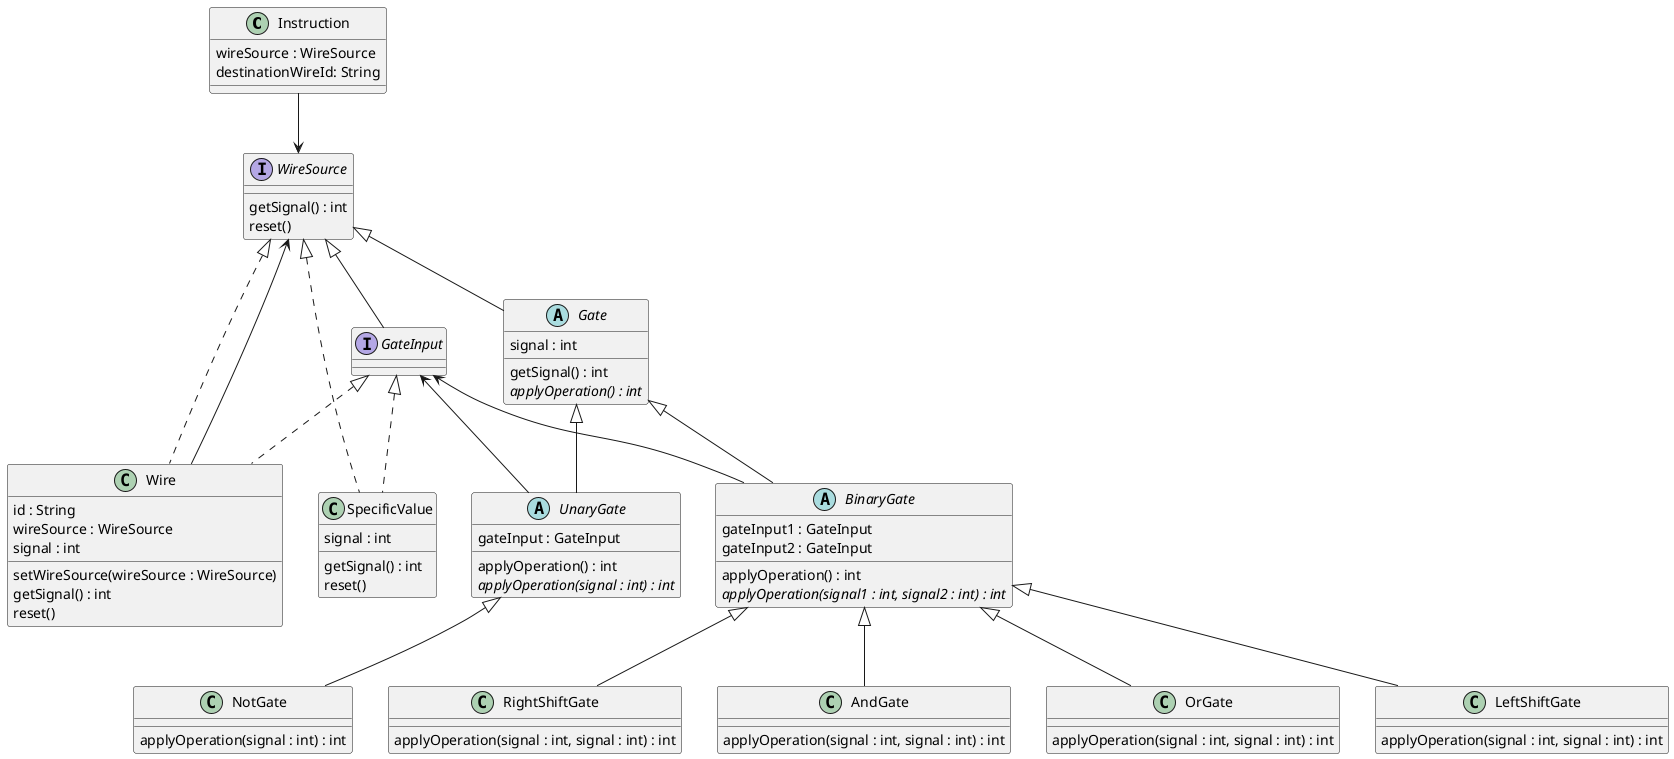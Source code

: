 @startuml

class Instruction{
  {field} wireSource : WireSource
  {field} destinationWireId: String
}

Instruction --> WireSource

interface WireSource {
  {method} getSignal() : int
  {method} reset()
}

interface GateInput extends WireSource { }

class Wire implements WireSource, GateInput {
  {field} id : String
  {field} wireSource : WireSource
  {field} signal : int
  {method} setWireSource(wireSource : WireSource)
  {method} getSignal() : int
  {method} reset()
}

Wire --> WireSource

class SpecificValue implements WireSource, GateInput {
  {field} signal : int
  {method} getSignal() : int
  {method} reset()
}

abstract class Gate extends WireSource {
  {field} signal : int
  {method} getSignal() : int
  {abstract} applyOperation() : int
}

abstract class UnaryGate extends Gate {
  {field} gateInput : GateInput
  {method} applyOperation() : int
  {abstract} applyOperation(signal : int) : int
}

GateInput <-- UnaryGate

class NotGate extends UnaryGate {
  {method} applyOperation(signal : int) : int
}

abstract class BinaryGate extends Gate {
  {field} gateInput1 : GateInput
  {field} gateInput2 : GateInput
  {method} applyOperation() : int
  {abstract} applyOperation(signal1 : int, signal2 : int) : int
}

GateInput <-- BinaryGate

class AndGate extends BinaryGate {
  {method} applyOperation(signal : int, signal : int) : int
}

class OrGate extends BinaryGate {
  {method} applyOperation(signal : int, signal : int) : int
}

class LeftShiftGate extends BinaryGate {
  {method} applyOperation(signal : int, signal : int) : int
}

class RightShiftGate extends BinaryGate {
  {method} applyOperation(signal : int, signal : int) : int
}

@enduml